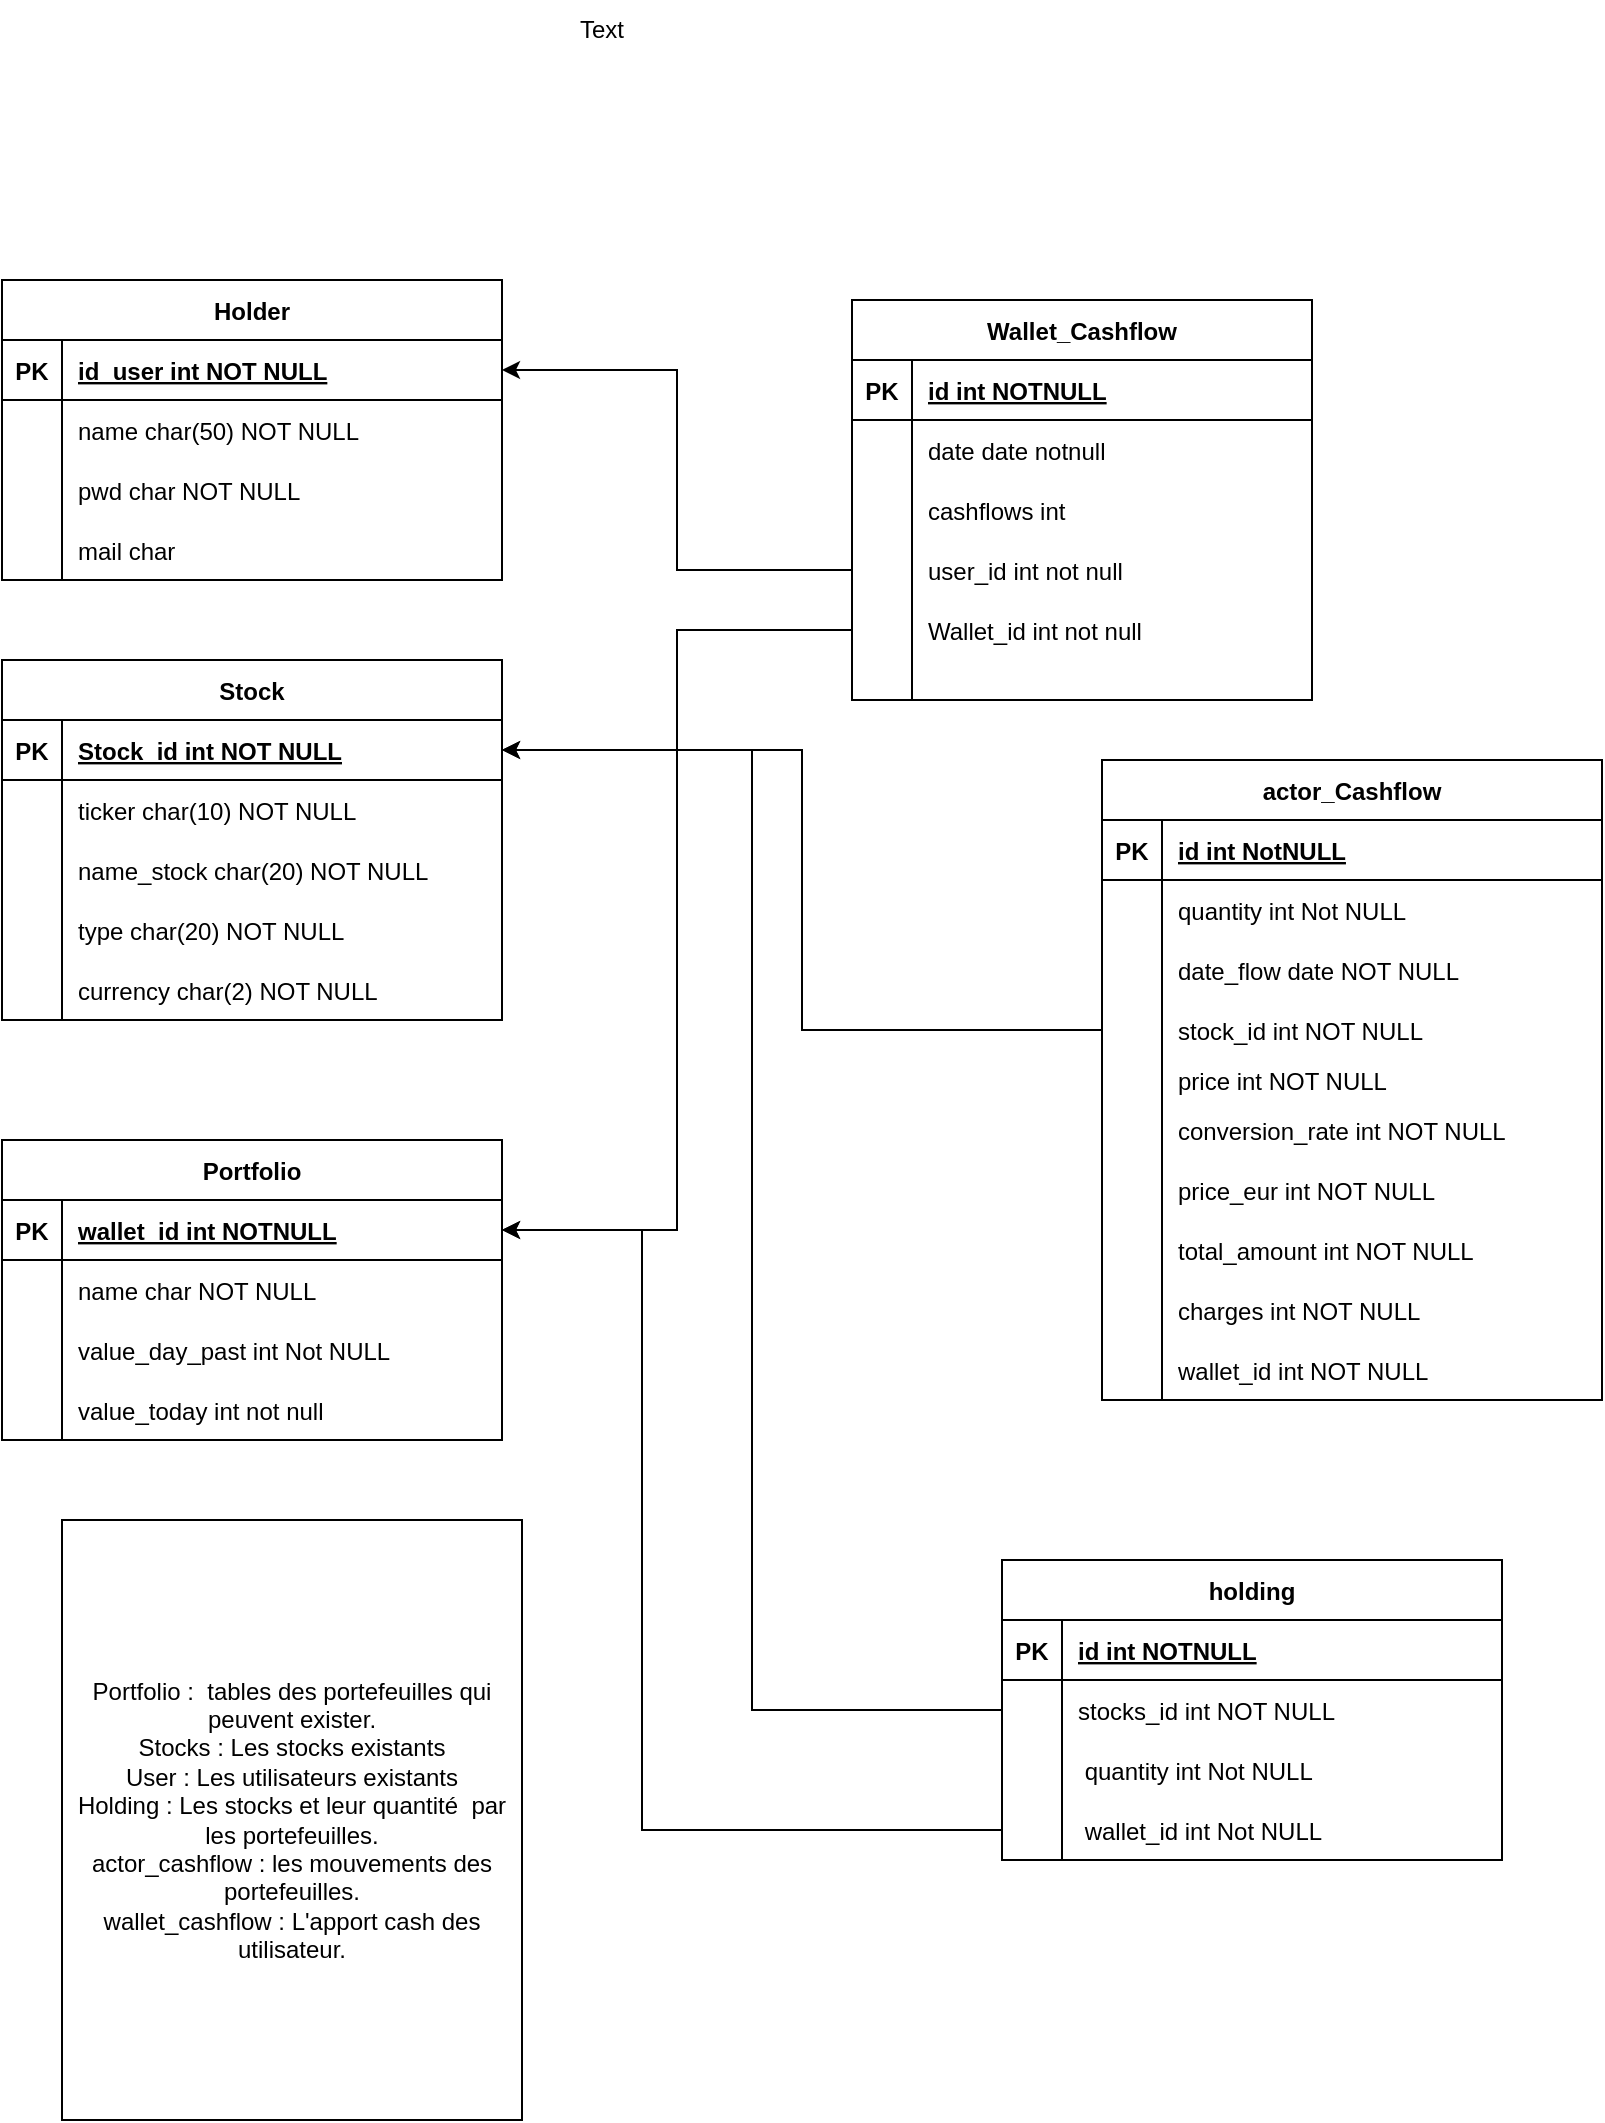 <mxfile version="23.1.1" type="github">
  <diagram id="R2lEEEUBdFMjLlhIrx00" name="Page-1">
    <mxGraphModel dx="1364" dy="1895" grid="1" gridSize="10" guides="1" tooltips="1" connect="1" arrows="1" fold="1" page="1" pageScale="1" pageWidth="850" pageHeight="1100" math="0" shadow="0" extFonts="Permanent Marker^https://fonts.googleapis.com/css?family=Permanent+Marker">
      <root>
        <mxCell id="0" />
        <mxCell id="1" parent="0" />
        <mxCell id="C-vyLk0tnHw3VtMMgP7b-13" value="actor_Cashflow" style="shape=table;startSize=30;container=1;collapsible=1;childLayout=tableLayout;fixedRows=1;rowLines=0;fontStyle=1;align=center;resizeLast=1;" parent="1" vertex="1">
          <mxGeometry x="550" y="240" width="250" height="320" as="geometry" />
        </mxCell>
        <mxCell id="C-vyLk0tnHw3VtMMgP7b-14" value="" style="shape=partialRectangle;collapsible=0;dropTarget=0;pointerEvents=0;fillColor=none;points=[[0,0.5],[1,0.5]];portConstraint=eastwest;top=0;left=0;right=0;bottom=1;" parent="C-vyLk0tnHw3VtMMgP7b-13" vertex="1">
          <mxGeometry y="30" width="250" height="30" as="geometry" />
        </mxCell>
        <mxCell id="C-vyLk0tnHw3VtMMgP7b-15" value="PK" style="shape=partialRectangle;overflow=hidden;connectable=0;fillColor=none;top=0;left=0;bottom=0;right=0;fontStyle=1;" parent="C-vyLk0tnHw3VtMMgP7b-14" vertex="1">
          <mxGeometry width="30" height="30" as="geometry">
            <mxRectangle width="30" height="30" as="alternateBounds" />
          </mxGeometry>
        </mxCell>
        <mxCell id="C-vyLk0tnHw3VtMMgP7b-16" value="id int NotNULL" style="shape=partialRectangle;overflow=hidden;connectable=0;fillColor=none;top=0;left=0;bottom=0;right=0;align=left;spacingLeft=6;fontStyle=5;" parent="C-vyLk0tnHw3VtMMgP7b-14" vertex="1">
          <mxGeometry x="30" width="220" height="30" as="geometry">
            <mxRectangle width="220" height="30" as="alternateBounds" />
          </mxGeometry>
        </mxCell>
        <mxCell id="C-vyLk0tnHw3VtMMgP7b-20" value="" style="shape=partialRectangle;collapsible=0;dropTarget=0;pointerEvents=0;fillColor=none;points=[[0,0.5],[1,0.5]];portConstraint=eastwest;top=0;left=0;right=0;bottom=0;" parent="C-vyLk0tnHw3VtMMgP7b-13" vertex="1">
          <mxGeometry y="60" width="250" height="30" as="geometry" />
        </mxCell>
        <mxCell id="C-vyLk0tnHw3VtMMgP7b-21" value="" style="shape=partialRectangle;overflow=hidden;connectable=0;fillColor=none;top=0;left=0;bottom=0;right=0;" parent="C-vyLk0tnHw3VtMMgP7b-20" vertex="1">
          <mxGeometry width="30" height="30" as="geometry">
            <mxRectangle width="30" height="30" as="alternateBounds" />
          </mxGeometry>
        </mxCell>
        <mxCell id="C-vyLk0tnHw3VtMMgP7b-22" value="quantity int Not NULL" style="shape=partialRectangle;overflow=hidden;connectable=0;fillColor=none;top=0;left=0;bottom=0;right=0;align=left;spacingLeft=6;" parent="C-vyLk0tnHw3VtMMgP7b-20" vertex="1">
          <mxGeometry x="30" width="220" height="30" as="geometry">
            <mxRectangle width="220" height="30" as="alternateBounds" />
          </mxGeometry>
        </mxCell>
        <mxCell id="rP2iEiM5E7mjyVu1MC_z-38" value="" style="shape=partialRectangle;collapsible=0;dropTarget=0;pointerEvents=0;fillColor=none;points=[[0,0.5],[1,0.5]];portConstraint=eastwest;top=0;left=0;right=0;bottom=0;" parent="C-vyLk0tnHw3VtMMgP7b-13" vertex="1">
          <mxGeometry y="90" width="250" height="30" as="geometry" />
        </mxCell>
        <mxCell id="rP2iEiM5E7mjyVu1MC_z-39" value="" style="shape=partialRectangle;overflow=hidden;connectable=0;fillColor=none;top=0;left=0;bottom=0;right=0;" parent="rP2iEiM5E7mjyVu1MC_z-38" vertex="1">
          <mxGeometry width="30" height="30" as="geometry">
            <mxRectangle width="30" height="30" as="alternateBounds" />
          </mxGeometry>
        </mxCell>
        <mxCell id="rP2iEiM5E7mjyVu1MC_z-40" value="date_flow date NOT NULL" style="shape=partialRectangle;overflow=hidden;connectable=0;fillColor=none;top=0;left=0;bottom=0;right=0;align=left;spacingLeft=6;" parent="rP2iEiM5E7mjyVu1MC_z-38" vertex="1">
          <mxGeometry x="30" width="220" height="30" as="geometry">
            <mxRectangle width="220" height="30" as="alternateBounds" />
          </mxGeometry>
        </mxCell>
        <mxCell id="rP2iEiM5E7mjyVu1MC_z-60" value="" style="shape=partialRectangle;collapsible=0;dropTarget=0;pointerEvents=0;fillColor=none;points=[[0,0.5],[1,0.5]];portConstraint=eastwest;top=0;left=0;right=0;bottom=0;" parent="C-vyLk0tnHw3VtMMgP7b-13" vertex="1">
          <mxGeometry y="120" width="250" height="30" as="geometry" />
        </mxCell>
        <mxCell id="rP2iEiM5E7mjyVu1MC_z-61" value="" style="shape=partialRectangle;overflow=hidden;connectable=0;fillColor=none;top=0;left=0;bottom=0;right=0;" parent="rP2iEiM5E7mjyVu1MC_z-60" vertex="1">
          <mxGeometry width="30" height="30" as="geometry">
            <mxRectangle width="30" height="30" as="alternateBounds" />
          </mxGeometry>
        </mxCell>
        <mxCell id="rP2iEiM5E7mjyVu1MC_z-62" value="stock_id int NOT NULL" style="shape=partialRectangle;overflow=hidden;connectable=0;fillColor=none;top=0;left=0;bottom=0;right=0;align=left;spacingLeft=6;" parent="rP2iEiM5E7mjyVu1MC_z-60" vertex="1">
          <mxGeometry x="30" width="220" height="30" as="geometry">
            <mxRectangle width="220" height="30" as="alternateBounds" />
          </mxGeometry>
        </mxCell>
        <mxCell id="rP2iEiM5E7mjyVu1MC_z-63" value="" style="shape=partialRectangle;collapsible=0;dropTarget=0;pointerEvents=0;fillColor=none;points=[[0,0.5],[1,0.5]];portConstraint=eastwest;top=0;left=0;right=0;bottom=0;" parent="C-vyLk0tnHw3VtMMgP7b-13" vertex="1">
          <mxGeometry y="150" width="250" height="20" as="geometry" />
        </mxCell>
        <mxCell id="rP2iEiM5E7mjyVu1MC_z-64" value="" style="shape=partialRectangle;overflow=hidden;connectable=0;fillColor=none;top=0;left=0;bottom=0;right=0;" parent="rP2iEiM5E7mjyVu1MC_z-63" vertex="1">
          <mxGeometry width="30" height="20" as="geometry">
            <mxRectangle width="30" height="20" as="alternateBounds" />
          </mxGeometry>
        </mxCell>
        <mxCell id="rP2iEiM5E7mjyVu1MC_z-65" value="price int NOT NULL" style="shape=partialRectangle;overflow=hidden;connectable=0;fillColor=none;top=0;left=0;bottom=0;right=0;align=left;spacingLeft=6;" parent="rP2iEiM5E7mjyVu1MC_z-63" vertex="1">
          <mxGeometry x="30" width="220" height="20" as="geometry">
            <mxRectangle width="220" height="20" as="alternateBounds" />
          </mxGeometry>
        </mxCell>
        <mxCell id="rP2iEiM5E7mjyVu1MC_z-66" value="" style="shape=partialRectangle;collapsible=0;dropTarget=0;pointerEvents=0;fillColor=none;points=[[0,0.5],[1,0.5]];portConstraint=eastwest;top=0;left=0;right=0;bottom=0;" parent="C-vyLk0tnHw3VtMMgP7b-13" vertex="1">
          <mxGeometry y="170" width="250" height="30" as="geometry" />
        </mxCell>
        <mxCell id="rP2iEiM5E7mjyVu1MC_z-67" value="" style="shape=partialRectangle;overflow=hidden;connectable=0;fillColor=none;top=0;left=0;bottom=0;right=0;" parent="rP2iEiM5E7mjyVu1MC_z-66" vertex="1">
          <mxGeometry width="30" height="30" as="geometry">
            <mxRectangle width="30" height="30" as="alternateBounds" />
          </mxGeometry>
        </mxCell>
        <mxCell id="rP2iEiM5E7mjyVu1MC_z-68" value="conversion_rate int NOT NULL" style="shape=partialRectangle;overflow=hidden;connectable=0;fillColor=none;top=0;left=0;bottom=0;right=0;align=left;spacingLeft=6;" parent="rP2iEiM5E7mjyVu1MC_z-66" vertex="1">
          <mxGeometry x="30" width="220" height="30" as="geometry">
            <mxRectangle width="220" height="30" as="alternateBounds" />
          </mxGeometry>
        </mxCell>
        <mxCell id="rP2iEiM5E7mjyVu1MC_z-69" value="" style="shape=partialRectangle;collapsible=0;dropTarget=0;pointerEvents=0;fillColor=none;points=[[0,0.5],[1,0.5]];portConstraint=eastwest;top=0;left=0;right=0;bottom=0;" parent="C-vyLk0tnHw3VtMMgP7b-13" vertex="1">
          <mxGeometry y="200" width="250" height="30" as="geometry" />
        </mxCell>
        <mxCell id="rP2iEiM5E7mjyVu1MC_z-70" value="" style="shape=partialRectangle;overflow=hidden;connectable=0;fillColor=none;top=0;left=0;bottom=0;right=0;" parent="rP2iEiM5E7mjyVu1MC_z-69" vertex="1">
          <mxGeometry width="30" height="30" as="geometry">
            <mxRectangle width="30" height="30" as="alternateBounds" />
          </mxGeometry>
        </mxCell>
        <mxCell id="rP2iEiM5E7mjyVu1MC_z-71" value="price_eur int NOT NULL" style="shape=partialRectangle;overflow=hidden;connectable=0;fillColor=none;top=0;left=0;bottom=0;right=0;align=left;spacingLeft=6;" parent="rP2iEiM5E7mjyVu1MC_z-69" vertex="1">
          <mxGeometry x="30" width="220" height="30" as="geometry">
            <mxRectangle width="220" height="30" as="alternateBounds" />
          </mxGeometry>
        </mxCell>
        <mxCell id="rP2iEiM5E7mjyVu1MC_z-72" value="" style="shape=partialRectangle;collapsible=0;dropTarget=0;pointerEvents=0;fillColor=none;points=[[0,0.5],[1,0.5]];portConstraint=eastwest;top=0;left=0;right=0;bottom=0;" parent="C-vyLk0tnHw3VtMMgP7b-13" vertex="1">
          <mxGeometry y="230" width="250" height="30" as="geometry" />
        </mxCell>
        <mxCell id="rP2iEiM5E7mjyVu1MC_z-73" value="" style="shape=partialRectangle;overflow=hidden;connectable=0;fillColor=none;top=0;left=0;bottom=0;right=0;" parent="rP2iEiM5E7mjyVu1MC_z-72" vertex="1">
          <mxGeometry width="30" height="30" as="geometry">
            <mxRectangle width="30" height="30" as="alternateBounds" />
          </mxGeometry>
        </mxCell>
        <mxCell id="rP2iEiM5E7mjyVu1MC_z-74" value="total_amount int NOT NULL" style="shape=partialRectangle;overflow=hidden;connectable=0;fillColor=none;top=0;left=0;bottom=0;right=0;align=left;spacingLeft=6;" parent="rP2iEiM5E7mjyVu1MC_z-72" vertex="1">
          <mxGeometry x="30" width="220" height="30" as="geometry">
            <mxRectangle width="220" height="30" as="alternateBounds" />
          </mxGeometry>
        </mxCell>
        <mxCell id="rP2iEiM5E7mjyVu1MC_z-75" value="" style="shape=partialRectangle;collapsible=0;dropTarget=0;pointerEvents=0;fillColor=none;points=[[0,0.5],[1,0.5]];portConstraint=eastwest;top=0;left=0;right=0;bottom=0;" parent="C-vyLk0tnHw3VtMMgP7b-13" vertex="1">
          <mxGeometry y="260" width="250" height="30" as="geometry" />
        </mxCell>
        <mxCell id="rP2iEiM5E7mjyVu1MC_z-76" value="" style="shape=partialRectangle;overflow=hidden;connectable=0;fillColor=none;top=0;left=0;bottom=0;right=0;" parent="rP2iEiM5E7mjyVu1MC_z-75" vertex="1">
          <mxGeometry width="30" height="30" as="geometry">
            <mxRectangle width="30" height="30" as="alternateBounds" />
          </mxGeometry>
        </mxCell>
        <mxCell id="rP2iEiM5E7mjyVu1MC_z-77" value="charges int NOT NULL" style="shape=partialRectangle;overflow=hidden;connectable=0;fillColor=none;top=0;left=0;bottom=0;right=0;align=left;spacingLeft=6;" parent="rP2iEiM5E7mjyVu1MC_z-75" vertex="1">
          <mxGeometry x="30" width="220" height="30" as="geometry">
            <mxRectangle width="220" height="30" as="alternateBounds" />
          </mxGeometry>
        </mxCell>
        <mxCell id="208CQ58OgkdZB_62sWFj-32" value="" style="shape=partialRectangle;collapsible=0;dropTarget=0;pointerEvents=0;fillColor=none;points=[[0,0.5],[1,0.5]];portConstraint=eastwest;top=0;left=0;right=0;bottom=0;" parent="C-vyLk0tnHw3VtMMgP7b-13" vertex="1">
          <mxGeometry y="290" width="250" height="30" as="geometry" />
        </mxCell>
        <mxCell id="208CQ58OgkdZB_62sWFj-33" value="" style="shape=partialRectangle;overflow=hidden;connectable=0;fillColor=none;top=0;left=0;bottom=0;right=0;" parent="208CQ58OgkdZB_62sWFj-32" vertex="1">
          <mxGeometry width="30" height="30" as="geometry">
            <mxRectangle width="30" height="30" as="alternateBounds" />
          </mxGeometry>
        </mxCell>
        <mxCell id="208CQ58OgkdZB_62sWFj-34" value="wallet_id int NOT NULL" style="shape=partialRectangle;overflow=hidden;connectable=0;fillColor=none;top=0;left=0;bottom=0;right=0;align=left;spacingLeft=6;" parent="208CQ58OgkdZB_62sWFj-32" vertex="1">
          <mxGeometry x="30" width="220" height="30" as="geometry">
            <mxRectangle width="220" height="30" as="alternateBounds" />
          </mxGeometry>
        </mxCell>
        <mxCell id="C-vyLk0tnHw3VtMMgP7b-23" value="Holder" style="shape=table;startSize=30;container=1;collapsible=1;childLayout=tableLayout;fixedRows=1;rowLines=0;fontStyle=1;align=center;resizeLast=1;" parent="1" vertex="1">
          <mxGeometry width="250" height="150" as="geometry" />
        </mxCell>
        <mxCell id="C-vyLk0tnHw3VtMMgP7b-24" value="" style="shape=partialRectangle;collapsible=0;dropTarget=0;pointerEvents=0;fillColor=none;points=[[0,0.5],[1,0.5]];portConstraint=eastwest;top=0;left=0;right=0;bottom=1;" parent="C-vyLk0tnHw3VtMMgP7b-23" vertex="1">
          <mxGeometry y="30" width="250" height="30" as="geometry" />
        </mxCell>
        <mxCell id="C-vyLk0tnHw3VtMMgP7b-25" value="PK" style="shape=partialRectangle;overflow=hidden;connectable=0;fillColor=none;top=0;left=0;bottom=0;right=0;fontStyle=1;" parent="C-vyLk0tnHw3VtMMgP7b-24" vertex="1">
          <mxGeometry width="30" height="30" as="geometry">
            <mxRectangle width="30" height="30" as="alternateBounds" />
          </mxGeometry>
        </mxCell>
        <mxCell id="C-vyLk0tnHw3VtMMgP7b-26" value="id_user int NOT NULL " style="shape=partialRectangle;overflow=hidden;connectable=0;fillColor=none;top=0;left=0;bottom=0;right=0;align=left;spacingLeft=6;fontStyle=5;" parent="C-vyLk0tnHw3VtMMgP7b-24" vertex="1">
          <mxGeometry x="30" width="220" height="30" as="geometry">
            <mxRectangle width="220" height="30" as="alternateBounds" />
          </mxGeometry>
        </mxCell>
        <mxCell id="C-vyLk0tnHw3VtMMgP7b-27" value="" style="shape=partialRectangle;collapsible=0;dropTarget=0;pointerEvents=0;fillColor=none;points=[[0,0.5],[1,0.5]];portConstraint=eastwest;top=0;left=0;right=0;bottom=0;" parent="C-vyLk0tnHw3VtMMgP7b-23" vertex="1">
          <mxGeometry y="60" width="250" height="30" as="geometry" />
        </mxCell>
        <mxCell id="C-vyLk0tnHw3VtMMgP7b-28" value="" style="shape=partialRectangle;overflow=hidden;connectable=0;fillColor=none;top=0;left=0;bottom=0;right=0;" parent="C-vyLk0tnHw3VtMMgP7b-27" vertex="1">
          <mxGeometry width="30" height="30" as="geometry">
            <mxRectangle width="30" height="30" as="alternateBounds" />
          </mxGeometry>
        </mxCell>
        <mxCell id="C-vyLk0tnHw3VtMMgP7b-29" value="name char(50) NOT NULL" style="shape=partialRectangle;overflow=hidden;connectable=0;fillColor=none;top=0;left=0;bottom=0;right=0;align=left;spacingLeft=6;" parent="C-vyLk0tnHw3VtMMgP7b-27" vertex="1">
          <mxGeometry x="30" width="220" height="30" as="geometry">
            <mxRectangle width="220" height="30" as="alternateBounds" />
          </mxGeometry>
        </mxCell>
        <mxCell id="rP2iEiM5E7mjyVu1MC_z-90" value="" style="shape=partialRectangle;collapsible=0;dropTarget=0;pointerEvents=0;fillColor=none;points=[[0,0.5],[1,0.5]];portConstraint=eastwest;top=0;left=0;right=0;bottom=0;" parent="C-vyLk0tnHw3VtMMgP7b-23" vertex="1">
          <mxGeometry y="90" width="250" height="30" as="geometry" />
        </mxCell>
        <mxCell id="rP2iEiM5E7mjyVu1MC_z-91" value="" style="shape=partialRectangle;overflow=hidden;connectable=0;fillColor=none;top=0;left=0;bottom=0;right=0;" parent="rP2iEiM5E7mjyVu1MC_z-90" vertex="1">
          <mxGeometry width="30" height="30" as="geometry">
            <mxRectangle width="30" height="30" as="alternateBounds" />
          </mxGeometry>
        </mxCell>
        <mxCell id="rP2iEiM5E7mjyVu1MC_z-92" value="pwd char NOT NULL" style="shape=partialRectangle;overflow=hidden;connectable=0;fillColor=none;top=0;left=0;bottom=0;right=0;align=left;spacingLeft=6;" parent="rP2iEiM5E7mjyVu1MC_z-90" vertex="1">
          <mxGeometry x="30" width="220" height="30" as="geometry">
            <mxRectangle width="220" height="30" as="alternateBounds" />
          </mxGeometry>
        </mxCell>
        <mxCell id="rP2iEiM5E7mjyVu1MC_z-93" value="" style="shape=partialRectangle;collapsible=0;dropTarget=0;pointerEvents=0;fillColor=none;points=[[0,0.5],[1,0.5]];portConstraint=eastwest;top=0;left=0;right=0;bottom=0;" parent="C-vyLk0tnHw3VtMMgP7b-23" vertex="1">
          <mxGeometry y="120" width="250" height="30" as="geometry" />
        </mxCell>
        <mxCell id="rP2iEiM5E7mjyVu1MC_z-94" value="" style="shape=partialRectangle;overflow=hidden;connectable=0;fillColor=none;top=0;left=0;bottom=0;right=0;" parent="rP2iEiM5E7mjyVu1MC_z-93" vertex="1">
          <mxGeometry width="30" height="30" as="geometry">
            <mxRectangle width="30" height="30" as="alternateBounds" />
          </mxGeometry>
        </mxCell>
        <mxCell id="rP2iEiM5E7mjyVu1MC_z-95" value="mail char" style="shape=partialRectangle;overflow=hidden;connectable=0;fillColor=none;top=0;left=0;bottom=0;right=0;align=left;spacingLeft=6;" parent="rP2iEiM5E7mjyVu1MC_z-93" vertex="1">
          <mxGeometry x="30" width="220" height="30" as="geometry">
            <mxRectangle width="220" height="30" as="alternateBounds" />
          </mxGeometry>
        </mxCell>
        <mxCell id="rP2iEiM5E7mjyVu1MC_z-4" value="Stock" style="shape=table;startSize=30;container=1;collapsible=1;childLayout=tableLayout;fixedRows=1;rowLines=0;fontStyle=1;align=center;resizeLast=1;" parent="1" vertex="1">
          <mxGeometry y="190" width="250" height="180" as="geometry" />
        </mxCell>
        <mxCell id="rP2iEiM5E7mjyVu1MC_z-5" value="" style="shape=partialRectangle;collapsible=0;dropTarget=0;pointerEvents=0;fillColor=none;points=[[0,0.5],[1,0.5]];portConstraint=eastwest;top=0;left=0;right=0;bottom=1;" parent="rP2iEiM5E7mjyVu1MC_z-4" vertex="1">
          <mxGeometry y="30" width="250" height="30" as="geometry" />
        </mxCell>
        <mxCell id="rP2iEiM5E7mjyVu1MC_z-6" value="PK" style="shape=partialRectangle;overflow=hidden;connectable=0;fillColor=none;top=0;left=0;bottom=0;right=0;fontStyle=1;" parent="rP2iEiM5E7mjyVu1MC_z-5" vertex="1">
          <mxGeometry width="30" height="30" as="geometry">
            <mxRectangle width="30" height="30" as="alternateBounds" />
          </mxGeometry>
        </mxCell>
        <mxCell id="rP2iEiM5E7mjyVu1MC_z-7" value="Stock_id int NOT NULL " style="shape=partialRectangle;overflow=hidden;connectable=0;fillColor=none;top=0;left=0;bottom=0;right=0;align=left;spacingLeft=6;fontStyle=5;" parent="rP2iEiM5E7mjyVu1MC_z-5" vertex="1">
          <mxGeometry x="30" width="220" height="30" as="geometry">
            <mxRectangle width="220" height="30" as="alternateBounds" />
          </mxGeometry>
        </mxCell>
        <mxCell id="rP2iEiM5E7mjyVu1MC_z-8" value="" style="shape=partialRectangle;collapsible=0;dropTarget=0;pointerEvents=0;fillColor=none;points=[[0,0.5],[1,0.5]];portConstraint=eastwest;top=0;left=0;right=0;bottom=0;" parent="rP2iEiM5E7mjyVu1MC_z-4" vertex="1">
          <mxGeometry y="60" width="250" height="30" as="geometry" />
        </mxCell>
        <mxCell id="rP2iEiM5E7mjyVu1MC_z-9" value="" style="shape=partialRectangle;overflow=hidden;connectable=0;fillColor=none;top=0;left=0;bottom=0;right=0;" parent="rP2iEiM5E7mjyVu1MC_z-8" vertex="1">
          <mxGeometry width="30" height="30" as="geometry">
            <mxRectangle width="30" height="30" as="alternateBounds" />
          </mxGeometry>
        </mxCell>
        <mxCell id="rP2iEiM5E7mjyVu1MC_z-10" value="ticker char(10) NOT NULL" style="shape=partialRectangle;overflow=hidden;connectable=0;fillColor=none;top=0;left=0;bottom=0;right=0;align=left;spacingLeft=6;" parent="rP2iEiM5E7mjyVu1MC_z-8" vertex="1">
          <mxGeometry x="30" width="220" height="30" as="geometry">
            <mxRectangle width="220" height="30" as="alternateBounds" />
          </mxGeometry>
        </mxCell>
        <mxCell id="rP2iEiM5E7mjyVu1MC_z-11" value="" style="shape=partialRectangle;collapsible=0;dropTarget=0;pointerEvents=0;fillColor=none;points=[[0,0.5],[1,0.5]];portConstraint=eastwest;top=0;left=0;right=0;bottom=0;" parent="rP2iEiM5E7mjyVu1MC_z-4" vertex="1">
          <mxGeometry y="90" width="250" height="30" as="geometry" />
        </mxCell>
        <mxCell id="rP2iEiM5E7mjyVu1MC_z-12" value="" style="shape=partialRectangle;overflow=hidden;connectable=0;fillColor=none;top=0;left=0;bottom=0;right=0;" parent="rP2iEiM5E7mjyVu1MC_z-11" vertex="1">
          <mxGeometry width="30" height="30" as="geometry">
            <mxRectangle width="30" height="30" as="alternateBounds" />
          </mxGeometry>
        </mxCell>
        <mxCell id="rP2iEiM5E7mjyVu1MC_z-13" value="name_stock char(20) NOT NULL" style="shape=partialRectangle;overflow=hidden;connectable=0;fillColor=none;top=0;left=0;bottom=0;right=0;align=left;spacingLeft=6;" parent="rP2iEiM5E7mjyVu1MC_z-11" vertex="1">
          <mxGeometry x="30" width="220" height="30" as="geometry">
            <mxRectangle width="220" height="30" as="alternateBounds" />
          </mxGeometry>
        </mxCell>
        <mxCell id="rP2iEiM5E7mjyVu1MC_z-41" value="" style="shape=partialRectangle;collapsible=0;dropTarget=0;pointerEvents=0;fillColor=none;points=[[0,0.5],[1,0.5]];portConstraint=eastwest;top=0;left=0;right=0;bottom=0;" parent="rP2iEiM5E7mjyVu1MC_z-4" vertex="1">
          <mxGeometry y="120" width="250" height="30" as="geometry" />
        </mxCell>
        <mxCell id="rP2iEiM5E7mjyVu1MC_z-42" value="" style="shape=partialRectangle;overflow=hidden;connectable=0;fillColor=none;top=0;left=0;bottom=0;right=0;" parent="rP2iEiM5E7mjyVu1MC_z-41" vertex="1">
          <mxGeometry width="30" height="30" as="geometry">
            <mxRectangle width="30" height="30" as="alternateBounds" />
          </mxGeometry>
        </mxCell>
        <mxCell id="rP2iEiM5E7mjyVu1MC_z-43" value="type char(20) NOT NULL" style="shape=partialRectangle;overflow=hidden;connectable=0;fillColor=none;top=0;left=0;bottom=0;right=0;align=left;spacingLeft=6;" parent="rP2iEiM5E7mjyVu1MC_z-41" vertex="1">
          <mxGeometry x="30" width="220" height="30" as="geometry">
            <mxRectangle width="220" height="30" as="alternateBounds" />
          </mxGeometry>
        </mxCell>
        <mxCell id="rP2iEiM5E7mjyVu1MC_z-44" value="" style="shape=partialRectangle;collapsible=0;dropTarget=0;pointerEvents=0;fillColor=none;points=[[0,0.5],[1,0.5]];portConstraint=eastwest;top=0;left=0;right=0;bottom=0;" parent="rP2iEiM5E7mjyVu1MC_z-4" vertex="1">
          <mxGeometry y="150" width="250" height="30" as="geometry" />
        </mxCell>
        <mxCell id="rP2iEiM5E7mjyVu1MC_z-45" value="" style="shape=partialRectangle;overflow=hidden;connectable=0;fillColor=none;top=0;left=0;bottom=0;right=0;" parent="rP2iEiM5E7mjyVu1MC_z-44" vertex="1">
          <mxGeometry width="30" height="30" as="geometry">
            <mxRectangle width="30" height="30" as="alternateBounds" />
          </mxGeometry>
        </mxCell>
        <mxCell id="rP2iEiM5E7mjyVu1MC_z-46" value="currency char(2) NOT NULL" style="shape=partialRectangle;overflow=hidden;connectable=0;fillColor=none;top=0;left=0;bottom=0;right=0;align=left;spacingLeft=6;" parent="rP2iEiM5E7mjyVu1MC_z-44" vertex="1">
          <mxGeometry x="30" width="220" height="30" as="geometry">
            <mxRectangle width="220" height="30" as="alternateBounds" />
          </mxGeometry>
        </mxCell>
        <mxCell id="rP2iEiM5E7mjyVu1MC_z-17" value="Wallet_Cashflow" style="shape=table;startSize=30;container=1;collapsible=1;childLayout=tableLayout;fixedRows=1;rowLines=0;fontStyle=1;align=center;resizeLast=1;" parent="1" vertex="1">
          <mxGeometry x="425" y="10" width="230" height="200" as="geometry">
            <mxRectangle x="520" y="425" width="140" height="30" as="alternateBounds" />
          </mxGeometry>
        </mxCell>
        <mxCell id="rP2iEiM5E7mjyVu1MC_z-18" value="" style="shape=partialRectangle;collapsible=0;dropTarget=0;pointerEvents=0;fillColor=none;points=[[0,0.5],[1,0.5]];portConstraint=eastwest;top=0;left=0;right=0;bottom=1;" parent="rP2iEiM5E7mjyVu1MC_z-17" vertex="1">
          <mxGeometry y="30" width="230" height="30" as="geometry" />
        </mxCell>
        <mxCell id="rP2iEiM5E7mjyVu1MC_z-19" value="PK" style="shape=partialRectangle;overflow=hidden;connectable=0;fillColor=none;top=0;left=0;bottom=0;right=0;fontStyle=1;" parent="rP2iEiM5E7mjyVu1MC_z-18" vertex="1">
          <mxGeometry width="30" height="30" as="geometry">
            <mxRectangle width="30" height="30" as="alternateBounds" />
          </mxGeometry>
        </mxCell>
        <mxCell id="rP2iEiM5E7mjyVu1MC_z-20" value="id int NOTNULL" style="shape=partialRectangle;overflow=hidden;connectable=0;fillColor=none;top=0;left=0;bottom=0;right=0;align=left;spacingLeft=6;fontStyle=5;" parent="rP2iEiM5E7mjyVu1MC_z-18" vertex="1">
          <mxGeometry x="30" width="200" height="30" as="geometry">
            <mxRectangle width="200" height="30" as="alternateBounds" />
          </mxGeometry>
        </mxCell>
        <mxCell id="rP2iEiM5E7mjyVu1MC_z-24" value="" style="shape=partialRectangle;collapsible=0;dropTarget=0;pointerEvents=0;fillColor=none;points=[[0,0.5],[1,0.5]];portConstraint=eastwest;top=0;left=0;right=0;bottom=0;" parent="rP2iEiM5E7mjyVu1MC_z-17" vertex="1">
          <mxGeometry y="60" width="230" height="30" as="geometry" />
        </mxCell>
        <mxCell id="rP2iEiM5E7mjyVu1MC_z-25" value="" style="shape=partialRectangle;overflow=hidden;connectable=0;fillColor=none;top=0;left=0;bottom=0;right=0;" parent="rP2iEiM5E7mjyVu1MC_z-24" vertex="1">
          <mxGeometry width="30" height="30" as="geometry">
            <mxRectangle width="30" height="30" as="alternateBounds" />
          </mxGeometry>
        </mxCell>
        <mxCell id="rP2iEiM5E7mjyVu1MC_z-26" value="date date notnull" style="shape=partialRectangle;overflow=hidden;connectable=0;fillColor=none;top=0;left=0;bottom=0;right=0;align=left;spacingLeft=6;" parent="rP2iEiM5E7mjyVu1MC_z-24" vertex="1">
          <mxGeometry x="30" width="200" height="30" as="geometry">
            <mxRectangle width="200" height="30" as="alternateBounds" />
          </mxGeometry>
        </mxCell>
        <mxCell id="rP2iEiM5E7mjyVu1MC_z-21" value="" style="shape=partialRectangle;collapsible=0;dropTarget=0;pointerEvents=0;fillColor=none;points=[[0,0.5],[1,0.5]];portConstraint=eastwest;top=0;left=0;right=0;bottom=0;" parent="rP2iEiM5E7mjyVu1MC_z-17" vertex="1">
          <mxGeometry y="90" width="230" height="30" as="geometry" />
        </mxCell>
        <mxCell id="rP2iEiM5E7mjyVu1MC_z-22" value="" style="shape=partialRectangle;overflow=hidden;connectable=0;fillColor=none;top=0;left=0;bottom=0;right=0;" parent="rP2iEiM5E7mjyVu1MC_z-21" vertex="1">
          <mxGeometry width="30" height="30" as="geometry">
            <mxRectangle width="30" height="30" as="alternateBounds" />
          </mxGeometry>
        </mxCell>
        <mxCell id="rP2iEiM5E7mjyVu1MC_z-23" value="cashflows int " style="shape=partialRectangle;overflow=hidden;connectable=0;fillColor=none;top=0;left=0;bottom=0;right=0;align=left;spacingLeft=6;" parent="rP2iEiM5E7mjyVu1MC_z-21" vertex="1">
          <mxGeometry x="30" width="200" height="30" as="geometry">
            <mxRectangle width="200" height="30" as="alternateBounds" />
          </mxGeometry>
        </mxCell>
        <mxCell id="rP2iEiM5E7mjyVu1MC_z-78" value="" style="shape=partialRectangle;collapsible=0;dropTarget=0;pointerEvents=0;fillColor=none;points=[[0,0.5],[1,0.5]];portConstraint=eastwest;top=0;left=0;right=0;bottom=0;" parent="rP2iEiM5E7mjyVu1MC_z-17" vertex="1">
          <mxGeometry y="120" width="230" height="30" as="geometry" />
        </mxCell>
        <mxCell id="rP2iEiM5E7mjyVu1MC_z-79" value="" style="shape=partialRectangle;overflow=hidden;connectable=0;fillColor=none;top=0;left=0;bottom=0;right=0;" parent="rP2iEiM5E7mjyVu1MC_z-78" vertex="1">
          <mxGeometry width="30" height="30" as="geometry">
            <mxRectangle width="30" height="30" as="alternateBounds" />
          </mxGeometry>
        </mxCell>
        <mxCell id="rP2iEiM5E7mjyVu1MC_z-80" value="user_id int not null" style="shape=partialRectangle;overflow=hidden;connectable=0;fillColor=none;top=0;left=0;bottom=0;right=0;align=left;spacingLeft=6;" parent="rP2iEiM5E7mjyVu1MC_z-78" vertex="1">
          <mxGeometry x="30" width="200" height="30" as="geometry">
            <mxRectangle width="200" height="30" as="alternateBounds" />
          </mxGeometry>
        </mxCell>
        <mxCell id="rP2iEiM5E7mjyVu1MC_z-84" value="" style="shape=partialRectangle;collapsible=0;dropTarget=0;pointerEvents=0;fillColor=none;points=[[0,0.5],[1,0.5]];portConstraint=eastwest;top=0;left=0;right=0;bottom=0;" parent="rP2iEiM5E7mjyVu1MC_z-17" vertex="1">
          <mxGeometry y="150" width="230" height="30" as="geometry" />
        </mxCell>
        <mxCell id="rP2iEiM5E7mjyVu1MC_z-85" value="" style="shape=partialRectangle;overflow=hidden;connectable=0;fillColor=none;top=0;left=0;bottom=0;right=0;" parent="rP2iEiM5E7mjyVu1MC_z-84" vertex="1">
          <mxGeometry width="30" height="30" as="geometry">
            <mxRectangle width="30" height="30" as="alternateBounds" />
          </mxGeometry>
        </mxCell>
        <mxCell id="rP2iEiM5E7mjyVu1MC_z-86" value="Wallet_id int not null" style="shape=partialRectangle;overflow=hidden;connectable=0;fillColor=none;top=0;left=0;bottom=0;right=0;align=left;spacingLeft=6;" parent="rP2iEiM5E7mjyVu1MC_z-84" vertex="1">
          <mxGeometry x="30" width="200" height="30" as="geometry">
            <mxRectangle width="200" height="30" as="alternateBounds" />
          </mxGeometry>
        </mxCell>
        <mxCell id="rP2iEiM5E7mjyVu1MC_z-81" value="" style="shape=partialRectangle;collapsible=0;dropTarget=0;pointerEvents=0;fillColor=none;points=[[0,0.5],[1,0.5]];portConstraint=eastwest;top=0;left=0;right=0;bottom=0;" parent="rP2iEiM5E7mjyVu1MC_z-17" vertex="1">
          <mxGeometry y="180" width="230" height="20" as="geometry" />
        </mxCell>
        <mxCell id="rP2iEiM5E7mjyVu1MC_z-82" value="" style="shape=partialRectangle;overflow=hidden;connectable=0;fillColor=none;top=0;left=0;bottom=0;right=0;" parent="rP2iEiM5E7mjyVu1MC_z-81" vertex="1">
          <mxGeometry width="30" height="20" as="geometry">
            <mxRectangle width="30" height="20" as="alternateBounds" />
          </mxGeometry>
        </mxCell>
        <mxCell id="rP2iEiM5E7mjyVu1MC_z-83" value="" style="shape=partialRectangle;overflow=hidden;connectable=0;fillColor=none;top=0;left=0;bottom=0;right=0;align=left;spacingLeft=6;" parent="rP2iEiM5E7mjyVu1MC_z-81" vertex="1">
          <mxGeometry x="30" width="200" height="20" as="geometry">
            <mxRectangle width="200" height="20" as="alternateBounds" />
          </mxGeometry>
        </mxCell>
        <mxCell id="rP2iEiM5E7mjyVu1MC_z-87" style="edgeStyle=orthogonalEdgeStyle;rounded=0;orthogonalLoop=1;jettySize=auto;html=1;exitX=0;exitY=0.5;exitDx=0;exitDy=0;entryX=1;entryY=0.5;entryDx=0;entryDy=0;fontFamily=Helvetica;fontSize=12;fontColor=default;startSize=30;" parent="1" source="rP2iEiM5E7mjyVu1MC_z-78" target="C-vyLk0tnHw3VtMMgP7b-24" edge="1">
          <mxGeometry relative="1" as="geometry" />
        </mxCell>
        <mxCell id="rP2iEiM5E7mjyVu1MC_z-89" style="edgeStyle=orthogonalEdgeStyle;rounded=0;orthogonalLoop=1;jettySize=auto;html=1;exitX=0;exitY=0.5;exitDx=0;exitDy=0;entryX=1;entryY=0.5;entryDx=0;entryDy=0;fontFamily=Helvetica;fontSize=12;fontColor=default;startSize=30;" parent="1" source="rP2iEiM5E7mjyVu1MC_z-60" target="rP2iEiM5E7mjyVu1MC_z-5" edge="1">
          <mxGeometry relative="1" as="geometry" />
        </mxCell>
        <mxCell id="rP2iEiM5E7mjyVu1MC_z-96" value="Portfolio" style="shape=table;startSize=30;container=1;collapsible=1;childLayout=tableLayout;fixedRows=1;rowLines=0;fontStyle=1;align=center;resizeLast=1;" parent="1" vertex="1">
          <mxGeometry y="430" width="250" height="150" as="geometry" />
        </mxCell>
        <mxCell id="rP2iEiM5E7mjyVu1MC_z-97" value="" style="shape=partialRectangle;collapsible=0;dropTarget=0;pointerEvents=0;fillColor=none;points=[[0,0.5],[1,0.5]];portConstraint=eastwest;top=0;left=0;right=0;bottom=1;" parent="rP2iEiM5E7mjyVu1MC_z-96" vertex="1">
          <mxGeometry y="30" width="250" height="30" as="geometry" />
        </mxCell>
        <mxCell id="rP2iEiM5E7mjyVu1MC_z-98" value="PK" style="shape=partialRectangle;overflow=hidden;connectable=0;fillColor=none;top=0;left=0;bottom=0;right=0;fontStyle=1;" parent="rP2iEiM5E7mjyVu1MC_z-97" vertex="1">
          <mxGeometry width="30" height="30" as="geometry">
            <mxRectangle width="30" height="30" as="alternateBounds" />
          </mxGeometry>
        </mxCell>
        <mxCell id="rP2iEiM5E7mjyVu1MC_z-99" value="wallet_id int NOTNULL" style="shape=partialRectangle;overflow=hidden;connectable=0;fillColor=none;top=0;left=0;bottom=0;right=0;align=left;spacingLeft=6;fontStyle=5;" parent="rP2iEiM5E7mjyVu1MC_z-97" vertex="1">
          <mxGeometry x="30" width="220" height="30" as="geometry">
            <mxRectangle width="220" height="30" as="alternateBounds" />
          </mxGeometry>
        </mxCell>
        <mxCell id="rP2iEiM5E7mjyVu1MC_z-100" value="" style="shape=partialRectangle;collapsible=0;dropTarget=0;pointerEvents=0;fillColor=none;points=[[0,0.5],[1,0.5]];portConstraint=eastwest;top=0;left=0;right=0;bottom=0;" parent="rP2iEiM5E7mjyVu1MC_z-96" vertex="1">
          <mxGeometry y="60" width="250" height="30" as="geometry" />
        </mxCell>
        <mxCell id="rP2iEiM5E7mjyVu1MC_z-101" value="" style="shape=partialRectangle;overflow=hidden;connectable=0;fillColor=none;top=0;left=0;bottom=0;right=0;" parent="rP2iEiM5E7mjyVu1MC_z-100" vertex="1">
          <mxGeometry width="30" height="30" as="geometry">
            <mxRectangle width="30" height="30" as="alternateBounds" />
          </mxGeometry>
        </mxCell>
        <mxCell id="rP2iEiM5E7mjyVu1MC_z-102" value="name char NOT NULL" style="shape=partialRectangle;overflow=hidden;connectable=0;fillColor=none;top=0;left=0;bottom=0;right=0;align=left;spacingLeft=6;" parent="rP2iEiM5E7mjyVu1MC_z-100" vertex="1">
          <mxGeometry x="30" width="220" height="30" as="geometry">
            <mxRectangle width="220" height="30" as="alternateBounds" />
          </mxGeometry>
        </mxCell>
        <mxCell id="rP2iEiM5E7mjyVu1MC_z-103" value="" style="shape=partialRectangle;collapsible=0;dropTarget=0;pointerEvents=0;fillColor=none;points=[[0,0.5],[1,0.5]];portConstraint=eastwest;top=0;left=0;right=0;bottom=0;" parent="rP2iEiM5E7mjyVu1MC_z-96" vertex="1">
          <mxGeometry y="90" width="250" height="30" as="geometry" />
        </mxCell>
        <mxCell id="rP2iEiM5E7mjyVu1MC_z-104" value="" style="shape=partialRectangle;overflow=hidden;connectable=0;fillColor=none;top=0;left=0;bottom=0;right=0;" parent="rP2iEiM5E7mjyVu1MC_z-103" vertex="1">
          <mxGeometry width="30" height="30" as="geometry">
            <mxRectangle width="30" height="30" as="alternateBounds" />
          </mxGeometry>
        </mxCell>
        <mxCell id="rP2iEiM5E7mjyVu1MC_z-105" value="value_day_past int Not NULL" style="shape=partialRectangle;overflow=hidden;connectable=0;fillColor=none;top=0;left=0;bottom=0;right=0;align=left;spacingLeft=6;" parent="rP2iEiM5E7mjyVu1MC_z-103" vertex="1">
          <mxGeometry x="30" width="220" height="30" as="geometry">
            <mxRectangle width="220" height="30" as="alternateBounds" />
          </mxGeometry>
        </mxCell>
        <mxCell id="rP2iEiM5E7mjyVu1MC_z-109" value="" style="shape=partialRectangle;collapsible=0;dropTarget=0;pointerEvents=0;fillColor=none;points=[[0,0.5],[1,0.5]];portConstraint=eastwest;top=0;left=0;right=0;bottom=0;" parent="rP2iEiM5E7mjyVu1MC_z-96" vertex="1">
          <mxGeometry y="120" width="250" height="30" as="geometry" />
        </mxCell>
        <mxCell id="rP2iEiM5E7mjyVu1MC_z-110" value="" style="shape=partialRectangle;overflow=hidden;connectable=0;fillColor=none;top=0;left=0;bottom=0;right=0;" parent="rP2iEiM5E7mjyVu1MC_z-109" vertex="1">
          <mxGeometry width="30" height="30" as="geometry">
            <mxRectangle width="30" height="30" as="alternateBounds" />
          </mxGeometry>
        </mxCell>
        <mxCell id="rP2iEiM5E7mjyVu1MC_z-111" value="value_today int not null" style="shape=partialRectangle;overflow=hidden;connectable=0;fillColor=none;top=0;left=0;bottom=0;right=0;align=left;spacingLeft=6;" parent="rP2iEiM5E7mjyVu1MC_z-109" vertex="1">
          <mxGeometry x="30" width="220" height="30" as="geometry">
            <mxRectangle width="220" height="30" as="alternateBounds" />
          </mxGeometry>
        </mxCell>
        <mxCell id="rP2iEiM5E7mjyVu1MC_z-115" style="edgeStyle=orthogonalEdgeStyle;rounded=0;orthogonalLoop=1;jettySize=auto;html=1;exitX=0;exitY=0.5;exitDx=0;exitDy=0;entryX=1;entryY=0.5;entryDx=0;entryDy=0;fontFamily=Helvetica;fontSize=12;fontColor=default;startSize=30;" parent="1" source="rP2iEiM5E7mjyVu1MC_z-84" target="rP2iEiM5E7mjyVu1MC_z-97" edge="1">
          <mxGeometry relative="1" as="geometry" />
        </mxCell>
        <mxCell id="208CQ58OgkdZB_62sWFj-35" value="holding" style="shape=table;startSize=30;container=1;collapsible=1;childLayout=tableLayout;fixedRows=1;rowLines=0;fontStyle=1;align=center;resizeLast=1;" parent="1" vertex="1">
          <mxGeometry x="500" y="640" width="250" height="150" as="geometry" />
        </mxCell>
        <mxCell id="208CQ58OgkdZB_62sWFj-36" value="" style="shape=partialRectangle;collapsible=0;dropTarget=0;pointerEvents=0;fillColor=none;points=[[0,0.5],[1,0.5]];portConstraint=eastwest;top=0;left=0;right=0;bottom=1;" parent="208CQ58OgkdZB_62sWFj-35" vertex="1">
          <mxGeometry y="30" width="250" height="30" as="geometry" />
        </mxCell>
        <mxCell id="208CQ58OgkdZB_62sWFj-37" value="PK" style="shape=partialRectangle;overflow=hidden;connectable=0;fillColor=none;top=0;left=0;bottom=0;right=0;fontStyle=1;" parent="208CQ58OgkdZB_62sWFj-36" vertex="1">
          <mxGeometry width="30" height="30" as="geometry">
            <mxRectangle width="30" height="30" as="alternateBounds" />
          </mxGeometry>
        </mxCell>
        <mxCell id="208CQ58OgkdZB_62sWFj-38" value="id int NOTNULL" style="shape=partialRectangle;overflow=hidden;connectable=0;fillColor=none;top=0;left=0;bottom=0;right=0;align=left;spacingLeft=6;fontStyle=5;" parent="208CQ58OgkdZB_62sWFj-36" vertex="1">
          <mxGeometry x="30" width="220" height="30" as="geometry">
            <mxRectangle width="220" height="30" as="alternateBounds" />
          </mxGeometry>
        </mxCell>
        <mxCell id="208CQ58OgkdZB_62sWFj-39" value="" style="shape=partialRectangle;collapsible=0;dropTarget=0;pointerEvents=0;fillColor=none;points=[[0,0.5],[1,0.5]];portConstraint=eastwest;top=0;left=0;right=0;bottom=0;" parent="208CQ58OgkdZB_62sWFj-35" vertex="1">
          <mxGeometry y="60" width="250" height="30" as="geometry" />
        </mxCell>
        <mxCell id="208CQ58OgkdZB_62sWFj-40" value="" style="shape=partialRectangle;overflow=hidden;connectable=0;fillColor=none;top=0;left=0;bottom=0;right=0;" parent="208CQ58OgkdZB_62sWFj-39" vertex="1">
          <mxGeometry width="30" height="30" as="geometry">
            <mxRectangle width="30" height="30" as="alternateBounds" />
          </mxGeometry>
        </mxCell>
        <mxCell id="208CQ58OgkdZB_62sWFj-41" value="stocks_id int NOT NULL" style="shape=partialRectangle;overflow=hidden;connectable=0;fillColor=none;top=0;left=0;bottom=0;right=0;align=left;spacingLeft=6;" parent="208CQ58OgkdZB_62sWFj-39" vertex="1">
          <mxGeometry x="30" width="220" height="30" as="geometry">
            <mxRectangle width="220" height="30" as="alternateBounds" />
          </mxGeometry>
        </mxCell>
        <mxCell id="208CQ58OgkdZB_62sWFj-42" value="" style="shape=partialRectangle;collapsible=0;dropTarget=0;pointerEvents=0;fillColor=none;points=[[0,0.5],[1,0.5]];portConstraint=eastwest;top=0;left=0;right=0;bottom=0;" parent="208CQ58OgkdZB_62sWFj-35" vertex="1">
          <mxGeometry y="90" width="250" height="30" as="geometry" />
        </mxCell>
        <mxCell id="208CQ58OgkdZB_62sWFj-43" value="" style="shape=partialRectangle;overflow=hidden;connectable=0;fillColor=none;top=0;left=0;bottom=0;right=0;" parent="208CQ58OgkdZB_62sWFj-42" vertex="1">
          <mxGeometry width="30" height="30" as="geometry">
            <mxRectangle width="30" height="30" as="alternateBounds" />
          </mxGeometry>
        </mxCell>
        <mxCell id="208CQ58OgkdZB_62sWFj-44" value=" quantity int Not NULL" style="shape=partialRectangle;overflow=hidden;connectable=0;fillColor=none;top=0;left=0;bottom=0;right=0;align=left;spacingLeft=6;" parent="208CQ58OgkdZB_62sWFj-42" vertex="1">
          <mxGeometry x="30" width="220" height="30" as="geometry">
            <mxRectangle width="220" height="30" as="alternateBounds" />
          </mxGeometry>
        </mxCell>
        <mxCell id="208CQ58OgkdZB_62sWFj-48" value="" style="shape=partialRectangle;collapsible=0;dropTarget=0;pointerEvents=0;fillColor=none;points=[[0,0.5],[1,0.5]];portConstraint=eastwest;top=0;left=0;right=0;bottom=0;" parent="208CQ58OgkdZB_62sWFj-35" vertex="1">
          <mxGeometry y="120" width="250" height="30" as="geometry" />
        </mxCell>
        <mxCell id="208CQ58OgkdZB_62sWFj-49" value="" style="shape=partialRectangle;overflow=hidden;connectable=0;fillColor=none;top=0;left=0;bottom=0;right=0;" parent="208CQ58OgkdZB_62sWFj-48" vertex="1">
          <mxGeometry width="30" height="30" as="geometry">
            <mxRectangle width="30" height="30" as="alternateBounds" />
          </mxGeometry>
        </mxCell>
        <mxCell id="208CQ58OgkdZB_62sWFj-50" value=" wallet_id int Not NULL" style="shape=partialRectangle;overflow=hidden;connectable=0;fillColor=none;top=0;left=0;bottom=0;right=0;align=left;spacingLeft=6;" parent="208CQ58OgkdZB_62sWFj-48" vertex="1">
          <mxGeometry x="30" width="220" height="30" as="geometry">
            <mxRectangle width="220" height="30" as="alternateBounds" />
          </mxGeometry>
        </mxCell>
        <mxCell id="208CQ58OgkdZB_62sWFj-51" style="edgeStyle=orthogonalEdgeStyle;rounded=0;orthogonalLoop=1;jettySize=auto;html=1;exitX=0;exitY=0.5;exitDx=0;exitDy=0;entryX=1;entryY=0.5;entryDx=0;entryDy=0;" parent="1" source="208CQ58OgkdZB_62sWFj-48" target="rP2iEiM5E7mjyVu1MC_z-97" edge="1">
          <mxGeometry relative="1" as="geometry">
            <Array as="points">
              <mxPoint x="320" y="775" />
              <mxPoint x="320" y="475" />
            </Array>
          </mxGeometry>
        </mxCell>
        <mxCell id="208CQ58OgkdZB_62sWFj-52" style="edgeStyle=orthogonalEdgeStyle;rounded=0;orthogonalLoop=1;jettySize=auto;html=1;exitX=0;exitY=0.5;exitDx=0;exitDy=0;entryX=1;entryY=0.5;entryDx=0;entryDy=0;" parent="1" source="208CQ58OgkdZB_62sWFj-39" target="rP2iEiM5E7mjyVu1MC_z-5" edge="1">
          <mxGeometry relative="1" as="geometry" />
        </mxCell>
        <mxCell id="208CQ58OgkdZB_62sWFj-53" value="Portfolio :&amp;nbsp; tables des portefeuilles qui peuvent exister.&lt;br&gt;Stocks : Les stocks existants&lt;br&gt;User : Les utilisateurs existants&lt;br&gt;Holding : Les stocks et leur quantité&amp;nbsp; par les portefeuilles.&lt;br&gt;actor_cashflow : les mouvements des portefeuilles.&lt;br&gt;wallet_cashflow : L&#39;apport cash des utilisateur." style="rounded=0;whiteSpace=wrap;html=1;" parent="1" vertex="1">
          <mxGeometry x="30" y="620" width="230" height="300" as="geometry" />
        </mxCell>
        <mxCell id="_-__JVsWcvGfVJjl6oWM-1" value="Text" style="text;html=1;strokeColor=none;fillColor=none;align=center;verticalAlign=middle;whiteSpace=wrap;rounded=0;" vertex="1" parent="1">
          <mxGeometry x="270" y="-140" width="60" height="30" as="geometry" />
        </mxCell>
      </root>
    </mxGraphModel>
  </diagram>
</mxfile>
